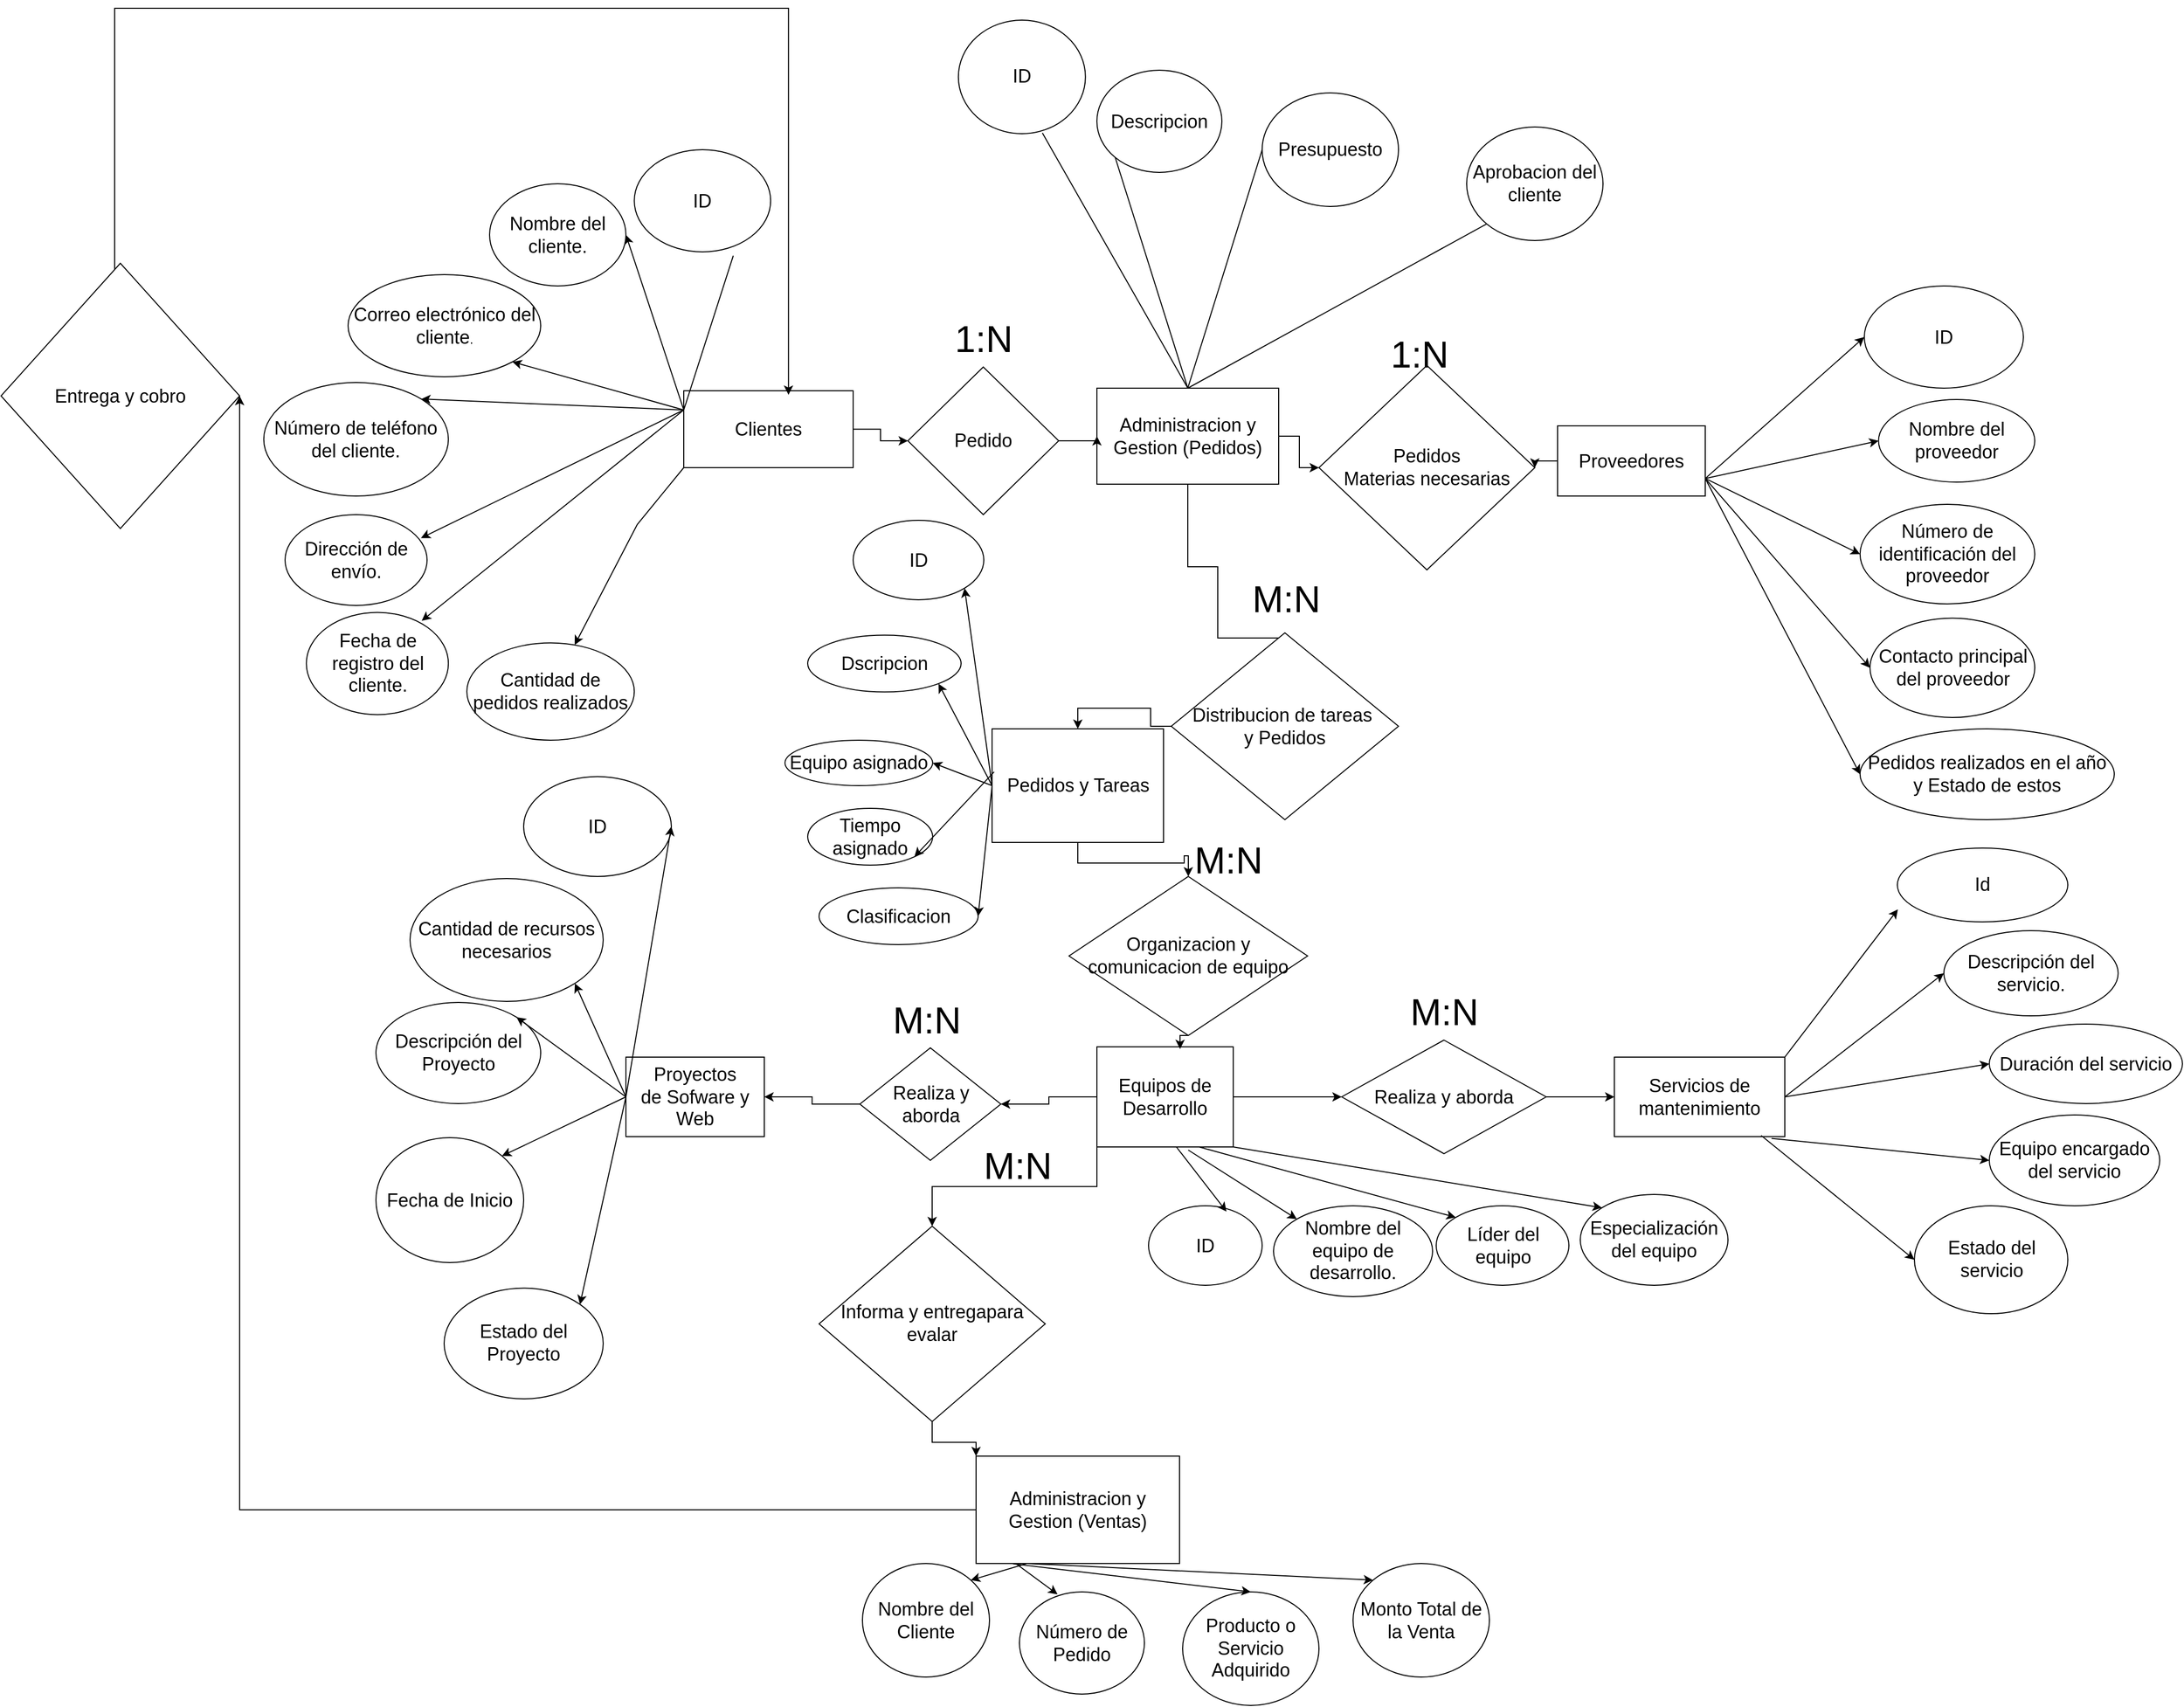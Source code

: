 <mxfile version="22.1.3" type="device">
  <diagram id="R2lEEEUBdFMjLlhIrx00" name="Page-1">
    <mxGraphModel dx="2830" dy="2060" grid="1" gridSize="11" guides="1" tooltips="1" connect="1" arrows="1" fold="1" page="1" pageScale="1" pageWidth="850" pageHeight="1100" math="0" shadow="0" extFonts="Permanent Marker^https://fonts.googleapis.com/css?family=Permanent+Marker">
      <root>
        <mxCell id="0" />
        <mxCell id="1" parent="0" />
        <mxCell id="IIDFsudHjeB52pn_bdNO-26" style="edgeStyle=orthogonalEdgeStyle;rounded=0;orthogonalLoop=1;jettySize=auto;html=1;entryX=0.5;entryY=0;entryDx=0;entryDy=0;" parent="1" source="IIDFsudHjeB52pn_bdNO-183" target="IIDFsudHjeB52pn_bdNO-77" edge="1">
          <mxGeometry relative="1" as="geometry">
            <mxPoint x="609.0" y="153" as="sourcePoint" />
            <mxPoint x="609.0" y="220.0" as="targetPoint" />
          </mxGeometry>
        </mxCell>
        <mxCell id="IIDFsudHjeB52pn_bdNO-66" value="&lt;font style=&quot;border: 0px solid rgb(217, 217, 227); box-sizing: border-box; --tw-border-spacing-x: 0; --tw-border-spacing-y: 0; --tw-translate-x: 0; --tw-translate-y: 0; --tw-rotate: 0; --tw-skew-x: 0; --tw-skew-y: 0; --tw-scale-x: 1; --tw-scale-y: 1; --tw-pan-x: ; --tw-pan-y: ; --tw-pinch-zoom: ; --tw-scroll-snap-strictness: proximity; --tw-gradient-from-position: ; --tw-gradient-via-position: ; --tw-gradient-to-position: ; --tw-ordinal: ; --tw-slashed-zero: ; --tw-numeric-figure: ; --tw-numeric-spacing: ; --tw-numeric-fraction: ; --tw-ring-inset: ; --tw-ring-offset-width: 0px; --tw-ring-offset-color: #fff; --tw-ring-color: rgba(69,89,164,.5); --tw-ring-offset-shadow: 0 0 transparent; --tw-ring-shadow: 0 0 transparent; --tw-shadow: 0 0 transparent; --tw-shadow-colored: 0 0 transparent; --tw-blur: ; --tw-brightness: ; --tw-contrast: ; --tw-grayscale: ; --tw-hue-rotate: ; --tw-invert: ; --tw-saturate: ; --tw-sepia: ; --tw-drop-shadow: ; --tw-backdrop-blur: ; --tw-backdrop-brightness: ; --tw-backdrop-contrast: ; --tw-backdrop-grayscale: ; --tw-backdrop-hue-rotate: ; --tw-backdrop-invert: ; --tw-backdrop-opacity: ; --tw-backdrop-saturate: ; --tw-backdrop-sepia: ; vertical-align: inherit; font-size: 18px;&quot;&gt;Fecha de Inicio&lt;/font&gt;" style="ellipse;whiteSpace=wrap;html=1;" parent="1" vertex="1">
          <mxGeometry x="-198" y="638" width="143" height="121" as="geometry" />
        </mxCell>
        <mxCell id="IIDFsudHjeB52pn_bdNO-69" value="&lt;font style=&quot;border: 0px solid rgb(217, 217, 227); box-sizing: border-box; --tw-border-spacing-x: 0; --tw-border-spacing-y: 0; --tw-translate-x: 0; --tw-translate-y: 0; --tw-rotate: 0; --tw-skew-x: 0; --tw-skew-y: 0; --tw-scale-x: 1; --tw-scale-y: 1; --tw-pan-x: ; --tw-pan-y: ; --tw-pinch-zoom: ; --tw-scroll-snap-strictness: proximity; --tw-gradient-from-position: ; --tw-gradient-via-position: ; --tw-gradient-to-position: ; --tw-ordinal: ; --tw-slashed-zero: ; --tw-numeric-figure: ; --tw-numeric-spacing: ; --tw-numeric-fraction: ; --tw-ring-inset: ; --tw-ring-offset-width: 0px; --tw-ring-offset-color: #fff; --tw-ring-color: rgba(69,89,164,.5); --tw-ring-offset-shadow: 0 0 transparent; --tw-ring-shadow: 0 0 transparent; --tw-shadow: 0 0 transparent; --tw-shadow-colored: 0 0 transparent; --tw-blur: ; --tw-brightness: ; --tw-contrast: ; --tw-grayscale: ; --tw-hue-rotate: ; --tw-invert: ; --tw-saturate: ; --tw-sepia: ; --tw-drop-shadow: ; --tw-backdrop-blur: ; --tw-backdrop-brightness: ; --tw-backdrop-contrast: ; --tw-backdrop-grayscale: ; --tw-backdrop-hue-rotate: ; --tw-backdrop-invert: ; --tw-backdrop-opacity: ; --tw-backdrop-saturate: ; --tw-backdrop-sepia: ; vertical-align: inherit; font-size: 18px;&quot;&gt;Estado del Proyecto&lt;/font&gt;" style="ellipse;whiteSpace=wrap;html=1;" parent="1" vertex="1">
          <mxGeometry x="-132" y="783.75" width="154" height="107.25" as="geometry" />
        </mxCell>
        <mxCell id="IIDFsudHjeB52pn_bdNO-70" value="&lt;font style=&quot;border: 0px solid rgb(217, 217, 227); box-sizing: border-box; --tw-border-spacing-x: 0; --tw-border-spacing-y: 0; --tw-translate-x: 0; --tw-translate-y: 0; --tw-rotate: 0; --tw-skew-x: 0; --tw-skew-y: 0; --tw-scale-x: 1; --tw-scale-y: 1; --tw-pan-x: ; --tw-pan-y: ; --tw-pinch-zoom: ; --tw-scroll-snap-strictness: proximity; --tw-gradient-from-position: ; --tw-gradient-via-position: ; --tw-gradient-to-position: ; --tw-ordinal: ; --tw-slashed-zero: ; --tw-numeric-figure: ; --tw-numeric-spacing: ; --tw-numeric-fraction: ; --tw-ring-inset: ; --tw-ring-offset-width: 0px; --tw-ring-offset-color: #fff; --tw-ring-color: rgba(69,89,164,.5); --tw-ring-offset-shadow: 0 0 transparent; --tw-ring-shadow: 0 0 transparent; --tw-shadow: 0 0 transparent; --tw-shadow-colored: 0 0 transparent; --tw-blur: ; --tw-brightness: ; --tw-contrast: ; --tw-grayscale: ; --tw-hue-rotate: ; --tw-invert: ; --tw-saturate: ; --tw-sepia: ; --tw-drop-shadow: ; --tw-backdrop-blur: ; --tw-backdrop-brightness: ; --tw-backdrop-contrast: ; --tw-backdrop-grayscale: ; --tw-backdrop-hue-rotate: ; --tw-backdrop-invert: ; --tw-backdrop-opacity: ; --tw-backdrop-saturate: ; --tw-backdrop-sepia: ; vertical-align: inherit; font-size: 18px;&quot;&gt;Nombre del Cliente&lt;/font&gt;" style="ellipse;whiteSpace=wrap;html=1;" parent="1" vertex="1">
          <mxGeometry x="273" y="1050.5" width="123" height="110" as="geometry" />
        </mxCell>
        <mxCell id="IIDFsudHjeB52pn_bdNO-190" style="edgeStyle=orthogonalEdgeStyle;rounded=0;orthogonalLoop=1;jettySize=auto;html=1;exitX=0;exitY=1;exitDx=0;exitDy=0;entryX=0.5;entryY=0;entryDx=0;entryDy=0;" parent="1" source="IIDFsudHjeB52pn_bdNO-71" target="IIDFsudHjeB52pn_bdNO-187" edge="1">
          <mxGeometry relative="1" as="geometry" />
        </mxCell>
        <mxCell id="IIDFsudHjeB52pn_bdNO-192" value="" style="edgeStyle=orthogonalEdgeStyle;rounded=0;orthogonalLoop=1;jettySize=auto;html=1;" parent="1" source="IIDFsudHjeB52pn_bdNO-71" target="IIDFsudHjeB52pn_bdNO-186" edge="1">
          <mxGeometry relative="1" as="geometry" />
        </mxCell>
        <mxCell id="IIDFsudHjeB52pn_bdNO-194" style="edgeStyle=orthogonalEdgeStyle;rounded=0;orthogonalLoop=1;jettySize=auto;html=1;exitX=1;exitY=0.5;exitDx=0;exitDy=0;entryX=0;entryY=0.5;entryDx=0;entryDy=0;" parent="1" source="IIDFsudHjeB52pn_bdNO-71" target="IIDFsudHjeB52pn_bdNO-178" edge="1">
          <mxGeometry relative="1" as="geometry" />
        </mxCell>
        <mxCell id="IIDFsudHjeB52pn_bdNO-71" value="&lt;font style=&quot;font-size: 18px;&quot;&gt;Equipos de Desarrollo&lt;/font&gt;" style="rounded=0;whiteSpace=wrap;html=1;" parent="1" vertex="1">
          <mxGeometry x="500" y="550" width="132" height="97" as="geometry" />
        </mxCell>
        <mxCell id="IIDFsudHjeB52pn_bdNO-73" value="&lt;font style=&quot;font-size: 18px;&quot;&gt;Proyectos&lt;br&gt;de Sofware y Web&lt;/font&gt;" style="rounded=0;whiteSpace=wrap;html=1;" parent="1" vertex="1">
          <mxGeometry x="44" y="560" width="134" height="77" as="geometry" />
        </mxCell>
        <mxCell id="IIDFsudHjeB52pn_bdNO-74" value="&lt;font style=&quot;font-size: 18px;&quot;&gt;Servicios de mantenimiento&lt;/font&gt;" style="rounded=0;whiteSpace=wrap;html=1;" parent="1" vertex="1">
          <mxGeometry x="1001" y="560" width="165" height="77" as="geometry" />
        </mxCell>
        <mxCell id="IIDFsudHjeB52pn_bdNO-230" style="edgeStyle=orthogonalEdgeStyle;rounded=0;orthogonalLoop=1;jettySize=auto;html=1;" parent="1" source="IIDFsudHjeB52pn_bdNO-75" target="IIDFsudHjeB52pn_bdNO-229" edge="1">
          <mxGeometry relative="1" as="geometry">
            <Array as="points">
              <mxPoint x="-330" y="999" />
            </Array>
          </mxGeometry>
        </mxCell>
        <mxCell id="IIDFsudHjeB52pn_bdNO-75" value="&lt;font style=&quot;font-size: 18px;&quot;&gt;Administracion y Gestion (Ventas)&lt;/font&gt;" style="rounded=0;whiteSpace=wrap;html=1;" parent="1" vertex="1">
          <mxGeometry x="383" y="946.5" width="197" height="104" as="geometry" />
        </mxCell>
        <mxCell id="IIDFsudHjeB52pn_bdNO-196" style="edgeStyle=orthogonalEdgeStyle;rounded=0;orthogonalLoop=1;jettySize=auto;html=1;exitX=0.5;exitY=1;exitDx=0;exitDy=0;entryX=0.5;entryY=0;entryDx=0;entryDy=0;" parent="1" source="IIDFsudHjeB52pn_bdNO-77" target="IIDFsudHjeB52pn_bdNO-180" edge="1">
          <mxGeometry relative="1" as="geometry" />
        </mxCell>
        <mxCell id="IIDFsudHjeB52pn_bdNO-77" value="&lt;font style=&quot;font-size: 18px;&quot;&gt;Pedidos y Tareas&lt;/font&gt;" style="rounded=0;whiteSpace=wrap;html=1;" parent="1" vertex="1">
          <mxGeometry x="398.5" y="242" width="166" height="110" as="geometry" />
        </mxCell>
        <mxCell id="IIDFsudHjeB52pn_bdNO-185" style="edgeStyle=orthogonalEdgeStyle;rounded=0;orthogonalLoop=1;jettySize=auto;html=1;exitX=0.5;exitY=1;exitDx=0;exitDy=0;entryX=0.5;entryY=0;entryDx=0;entryDy=0;" parent="1" source="IIDFsudHjeB52pn_bdNO-79" target="IIDFsudHjeB52pn_bdNO-183" edge="1">
          <mxGeometry relative="1" as="geometry">
            <mxPoint x="616" y="165" as="targetPoint" />
            <Array as="points">
              <mxPoint x="588" y="85" />
              <mxPoint x="617" y="85" />
              <mxPoint x="617" y="154" />
              <mxPoint x="682" y="154" />
            </Array>
          </mxGeometry>
        </mxCell>
        <mxCell id="IIDFsudHjeB52pn_bdNO-199" style="edgeStyle=orthogonalEdgeStyle;rounded=0;orthogonalLoop=1;jettySize=auto;html=1;exitX=1;exitY=0.5;exitDx=0;exitDy=0;entryX=0;entryY=0.5;entryDx=0;entryDy=0;" parent="1" source="IIDFsudHjeB52pn_bdNO-79" target="IIDFsudHjeB52pn_bdNO-182" edge="1">
          <mxGeometry relative="1" as="geometry" />
        </mxCell>
        <mxCell id="IIDFsudHjeB52pn_bdNO-79" value="&lt;font style=&quot;font-size: 18px;&quot;&gt;Administracion y Gestion&lt;/font&gt;&lt;font style=&quot;font-size: 18px;&quot;&gt;&amp;nbsp;(Pedidos)&lt;/font&gt;" style="rounded=0;whiteSpace=wrap;html=1;" parent="1" vertex="1">
          <mxGeometry x="500" y="-88" width="176" height="93" as="geometry" />
        </mxCell>
        <mxCell id="IIDFsudHjeB52pn_bdNO-201" style="edgeStyle=orthogonalEdgeStyle;rounded=0;orthogonalLoop=1;jettySize=auto;html=1;exitX=1;exitY=0.5;exitDx=0;exitDy=0;entryX=0;entryY=0.5;entryDx=0;entryDy=0;" parent="1" source="IIDFsudHjeB52pn_bdNO-80" target="IIDFsudHjeB52pn_bdNO-181" edge="1">
          <mxGeometry relative="1" as="geometry" />
        </mxCell>
        <mxCell id="IIDFsudHjeB52pn_bdNO-80" value="&lt;span style=&quot;font-size: 18px;&quot;&gt;Clientes&lt;/span&gt;" style="rounded=0;whiteSpace=wrap;html=1;" parent="1" vertex="1">
          <mxGeometry x="100" y="-85.5" width="164" height="74.5" as="geometry" />
        </mxCell>
        <mxCell id="IIDFsudHjeB52pn_bdNO-198" style="edgeStyle=orthogonalEdgeStyle;rounded=0;orthogonalLoop=1;jettySize=auto;html=1;exitX=0;exitY=0.5;exitDx=0;exitDy=0;entryX=1;entryY=0.5;entryDx=0;entryDy=0;" parent="1" source="IIDFsudHjeB52pn_bdNO-81" target="IIDFsudHjeB52pn_bdNO-182" edge="1">
          <mxGeometry relative="1" as="geometry" />
        </mxCell>
        <mxCell id="IIDFsudHjeB52pn_bdNO-81" value="&lt;font style=&quot;font-size: 18px;&quot;&gt;Proveedores&lt;/font&gt;" style="rounded=0;whiteSpace=wrap;html=1;" parent="1" vertex="1">
          <mxGeometry x="946" y="-51.5" width="143" height="68" as="geometry" />
        </mxCell>
        <mxCell id="IIDFsudHjeB52pn_bdNO-82" value="&lt;font style=&quot;border: 0px solid rgb(217, 217, 227); box-sizing: border-box; --tw-border-spacing-x: 0; --tw-border-spacing-y: 0; --tw-translate-x: 0; --tw-translate-y: 0; --tw-rotate: 0; --tw-skew-x: 0; --tw-skew-y: 0; --tw-scale-x: 1; --tw-scale-y: 1; --tw-pan-x: ; --tw-pan-y: ; --tw-pinch-zoom: ; --tw-scroll-snap-strictness: proximity; --tw-gradient-from-position: ; --tw-gradient-via-position: ; --tw-gradient-to-position: ; --tw-ordinal: ; --tw-slashed-zero: ; --tw-numeric-figure: ; --tw-numeric-spacing: ; --tw-numeric-fraction: ; --tw-ring-inset: ; --tw-ring-offset-width: 0px; --tw-ring-offset-color: #fff; --tw-ring-color: rgba(69,89,164,.5); --tw-ring-offset-shadow: 0 0 transparent; --tw-ring-shadow: 0 0 transparent; --tw-shadow: 0 0 transparent; --tw-shadow-colored: 0 0 transparent; --tw-blur: ; --tw-brightness: ; --tw-contrast: ; --tw-grayscale: ; --tw-hue-rotate: ; --tw-invert: ; --tw-saturate: ; --tw-sepia: ; --tw-drop-shadow: ; --tw-backdrop-blur: ; --tw-backdrop-brightness: ; --tw-backdrop-contrast: ; --tw-backdrop-grayscale: ; --tw-backdrop-hue-rotate: ; --tw-backdrop-invert: ; --tw-backdrop-opacity: ; --tw-backdrop-saturate: ; --tw-backdrop-sepia: ; vertical-align: inherit; font-size: 18px;&quot;&gt;Descripción del Proyecto&lt;/font&gt;" style="ellipse;whiteSpace=wrap;html=1;" parent="1" vertex="1">
          <mxGeometry x="-198" y="507" width="159.5" height="98" as="geometry" />
        </mxCell>
        <mxCell id="IIDFsudHjeB52pn_bdNO-83" value="&lt;font style=&quot;font-size: 18px;&quot;&gt;Cantidad de recursos necesarios&lt;/font&gt;" style="ellipse;whiteSpace=wrap;html=1;" parent="1" vertex="1">
          <mxGeometry x="-165" y="387" width="187" height="119" as="geometry" />
        </mxCell>
        <mxCell id="IIDFsudHjeB52pn_bdNO-84" value="&lt;font style=&quot;font-size: 18px;&quot;&gt;ID&lt;/font&gt;" style="ellipse;whiteSpace=wrap;html=1;" parent="1" vertex="1">
          <mxGeometry x="-55" y="288.25" width="143" height="96.75" as="geometry" />
        </mxCell>
        <mxCell id="IIDFsudHjeB52pn_bdNO-85" value="&lt;font style=&quot;border: 0px solid rgb(217, 217, 227); box-sizing: border-box; --tw-border-spacing-x: 0; --tw-border-spacing-y: 0; --tw-translate-x: 0; --tw-translate-y: 0; --tw-rotate: 0; --tw-skew-x: 0; --tw-skew-y: 0; --tw-scale-x: 1; --tw-scale-y: 1; --tw-pan-x: ; --tw-pan-y: ; --tw-pinch-zoom: ; --tw-scroll-snap-strictness: proximity; --tw-gradient-from-position: ; --tw-gradient-via-position: ; --tw-gradient-to-position: ; --tw-ordinal: ; --tw-slashed-zero: ; --tw-numeric-figure: ; --tw-numeric-spacing: ; --tw-numeric-fraction: ; --tw-ring-inset: ; --tw-ring-offset-width: 0px; --tw-ring-offset-color: #fff; --tw-ring-color: rgba(69,89,164,.5); --tw-ring-offset-shadow: 0 0 transparent; --tw-ring-shadow: 0 0 transparent; --tw-shadow: 0 0 transparent; --tw-shadow-colored: 0 0 transparent; --tw-blur: ; --tw-brightness: ; --tw-contrast: ; --tw-grayscale: ; --tw-hue-rotate: ; --tw-invert: ; --tw-saturate: ; --tw-sepia: ; --tw-drop-shadow: ; --tw-backdrop-blur: ; --tw-backdrop-brightness: ; --tw-backdrop-contrast: ; --tw-backdrop-grayscale: ; --tw-backdrop-hue-rotate: ; --tw-backdrop-invert: ; --tw-backdrop-opacity: ; --tw-backdrop-saturate: ; --tw-backdrop-sepia: ; vertical-align: inherit; font-size: 18px;&quot;&gt;Número de Pedido&lt;/font&gt;" style="ellipse;whiteSpace=wrap;html=1;" parent="1" vertex="1">
          <mxGeometry x="425" y="1078" width="121" height="99" as="geometry" />
        </mxCell>
        <mxCell id="IIDFsudHjeB52pn_bdNO-86" value="&lt;font style=&quot;border: 0px solid rgb(217, 217, 227); box-sizing: border-box; --tw-border-spacing-x: 0; --tw-border-spacing-y: 0; --tw-translate-x: 0; --tw-translate-y: 0; --tw-rotate: 0; --tw-skew-x: 0; --tw-skew-y: 0; --tw-scale-x: 1; --tw-scale-y: 1; --tw-pan-x: ; --tw-pan-y: ; --tw-pinch-zoom: ; --tw-scroll-snap-strictness: proximity; --tw-gradient-from-position: ; --tw-gradient-via-position: ; --tw-gradient-to-position: ; --tw-ordinal: ; --tw-slashed-zero: ; --tw-numeric-figure: ; --tw-numeric-spacing: ; --tw-numeric-fraction: ; --tw-ring-inset: ; --tw-ring-offset-width: 0px; --tw-ring-offset-color: #fff; --tw-ring-color: rgba(69,89,164,.5); --tw-ring-offset-shadow: 0 0 transparent; --tw-ring-shadow: 0 0 transparent; --tw-shadow: 0 0 transparent; --tw-shadow-colored: 0 0 transparent; --tw-blur: ; --tw-brightness: ; --tw-contrast: ; --tw-grayscale: ; --tw-hue-rotate: ; --tw-invert: ; --tw-saturate: ; --tw-sepia: ; --tw-drop-shadow: ; --tw-backdrop-blur: ; --tw-backdrop-brightness: ; --tw-backdrop-contrast: ; --tw-backdrop-grayscale: ; --tw-backdrop-hue-rotate: ; --tw-backdrop-invert: ; --tw-backdrop-opacity: ; --tw-backdrop-saturate: ; --tw-backdrop-sepia: ; vertical-align: inherit; font-size: 18px;&quot;&gt;Producto o Servicio Adquirido&lt;/font&gt;" style="ellipse;whiteSpace=wrap;html=1;" parent="1" vertex="1">
          <mxGeometry x="583" y="1078" width="132" height="110" as="geometry" />
        </mxCell>
        <mxCell id="IIDFsudHjeB52pn_bdNO-87" value="&lt;font style=&quot;border: 0px solid rgb(217, 217, 227); box-sizing: border-box; --tw-border-spacing-x: 0; --tw-border-spacing-y: 0; --tw-translate-x: 0; --tw-translate-y: 0; --tw-rotate: 0; --tw-skew-x: 0; --tw-skew-y: 0; --tw-scale-x: 1; --tw-scale-y: 1; --tw-pan-x: ; --tw-pan-y: ; --tw-pinch-zoom: ; --tw-scroll-snap-strictness: proximity; --tw-gradient-from-position: ; --tw-gradient-via-position: ; --tw-gradient-to-position: ; --tw-ordinal: ; --tw-slashed-zero: ; --tw-numeric-figure: ; --tw-numeric-spacing: ; --tw-numeric-fraction: ; --tw-ring-inset: ; --tw-ring-offset-width: 0px; --tw-ring-offset-color: #fff; --tw-ring-color: rgba(69,89,164,.5); --tw-ring-offset-shadow: 0 0 transparent; --tw-ring-shadow: 0 0 transparent; --tw-shadow: 0 0 transparent; --tw-shadow-colored: 0 0 transparent; --tw-blur: ; --tw-brightness: ; --tw-contrast: ; --tw-grayscale: ; --tw-hue-rotate: ; --tw-invert: ; --tw-saturate: ; --tw-sepia: ; --tw-drop-shadow: ; --tw-backdrop-blur: ; --tw-backdrop-brightness: ; --tw-backdrop-contrast: ; --tw-backdrop-grayscale: ; --tw-backdrop-hue-rotate: ; --tw-backdrop-invert: ; --tw-backdrop-opacity: ; --tw-backdrop-saturate: ; --tw-backdrop-sepia: ; vertical-align: inherit; font-size: 18px;&quot;&gt;Monto Total de la Venta&lt;/font&gt;" style="ellipse;whiteSpace=wrap;html=1;" parent="1" vertex="1">
          <mxGeometry x="748" y="1050.5" width="132" height="110" as="geometry" />
        </mxCell>
        <mxCell id="IIDFsudHjeB52pn_bdNO-88" value="&lt;font style=&quot;font-size: 18px;&quot;&gt;Equipo encargado del servicio&lt;/font&gt;" style="ellipse;whiteSpace=wrap;html=1;" parent="1" vertex="1">
          <mxGeometry x="1364" y="616" width="165" height="88" as="geometry" />
        </mxCell>
        <mxCell id="IIDFsudHjeB52pn_bdNO-89" value="&lt;font style=&quot;font-size: 18px;&quot;&gt;Estado del servicio&lt;/font&gt;" style="ellipse;whiteSpace=wrap;html=1;" parent="1" vertex="1">
          <mxGeometry x="1291.5" y="704" width="148.5" height="104.5" as="geometry" />
        </mxCell>
        <mxCell id="IIDFsudHjeB52pn_bdNO-90" value="&lt;font style=&quot;font-size: 18px;&quot;&gt;Duración del servicio&lt;/font&gt;" style="ellipse;whiteSpace=wrap;html=1;" parent="1" vertex="1">
          <mxGeometry x="1364" y="528" width="187" height="77" as="geometry" />
        </mxCell>
        <mxCell id="IIDFsudHjeB52pn_bdNO-91" value="&lt;font style=&quot;font-size: 18px;&quot;&gt;Descripción del servicio.&lt;/font&gt;" style="ellipse;whiteSpace=wrap;html=1;" parent="1" vertex="1">
          <mxGeometry x="1320" y="437.5" width="168.75" height="82.5" as="geometry" />
        </mxCell>
        <mxCell id="IIDFsudHjeB52pn_bdNO-92" value="&lt;font style=&quot;font-size: 18px;&quot;&gt;Id&lt;/font&gt;" style="ellipse;whiteSpace=wrap;html=1;" parent="1" vertex="1">
          <mxGeometry x="1275" y="357.5" width="165" height="71.5" as="geometry" />
        </mxCell>
        <mxCell id="IIDFsudHjeB52pn_bdNO-94" value="&lt;font style=&quot;font-size: 18px;&quot;&gt;Pedidos realizados en el año y Estado de estos&lt;/font&gt;" style="ellipse;whiteSpace=wrap;html=1;" parent="1" vertex="1">
          <mxGeometry x="1238.87" y="242" width="246.13" height="88" as="geometry" />
        </mxCell>
        <mxCell id="IIDFsudHjeB52pn_bdNO-95" value="&lt;font style=&quot;font-size: 18px;&quot;&gt;Número de identificación del proveedor&lt;/font&gt;" style="ellipse;whiteSpace=wrap;html=1;" parent="1" vertex="1">
          <mxGeometry x="1238.87" y="24.5" width="169.13" height="96.5" as="geometry" />
        </mxCell>
        <mxCell id="IIDFsudHjeB52pn_bdNO-96" value="&lt;font style=&quot;font-size: 18px;&quot;&gt;Nombre del proveedor&lt;/font&gt;" style="ellipse;whiteSpace=wrap;html=1;" parent="1" vertex="1">
          <mxGeometry x="1256.75" y="-77" width="151.25" height="80" as="geometry" />
        </mxCell>
        <mxCell id="IIDFsudHjeB52pn_bdNO-97" value="&lt;font style=&quot;font-size: 18px;&quot;&gt;ID&lt;/font&gt;" style="ellipse;whiteSpace=wrap;html=1;" parent="1" vertex="1">
          <mxGeometry x="1243" y="-187" width="154" height="99" as="geometry" />
        </mxCell>
        <mxCell id="IIDFsudHjeB52pn_bdNO-98" value="&lt;font style=&quot;font-size: 18px;&quot;&gt;Dirección de envío.&lt;/font&gt;" style="ellipse;whiteSpace=wrap;html=1;" parent="1" vertex="1">
          <mxGeometry x="-286" y="34.5" width="137.5" height="88" as="geometry" />
        </mxCell>
        <mxCell id="IIDFsudHjeB52pn_bdNO-99" value="&lt;font style=&quot;font-size: 18px;&quot;&gt;Fecha de registro del cliente.&lt;/font&gt;" style="ellipse;whiteSpace=wrap;html=1;" parent="1" vertex="1">
          <mxGeometry x="-265.38" y="129.25" width="137.5" height="99" as="geometry" />
        </mxCell>
        <mxCell id="IIDFsudHjeB52pn_bdNO-100" value="&lt;font style=&quot;font-size: 18px;&quot;&gt;Número de teléfono del cliente.&lt;/font&gt;" style="ellipse;whiteSpace=wrap;html=1;" parent="1" vertex="1">
          <mxGeometry x="-306.63" y="-93.5" width="178.75" height="110" as="geometry" />
        </mxCell>
        <mxCell id="IIDFsudHjeB52pn_bdNO-101" value="&lt;font style=&quot;font-size: 18px;&quot;&gt;Correo electrónico del cliente&lt;/font&gt;." style="ellipse;whiteSpace=wrap;html=1;" parent="1" vertex="1">
          <mxGeometry x="-225" y="-198" width="186.5" height="99" as="geometry" />
        </mxCell>
        <mxCell id="IIDFsudHjeB52pn_bdNO-102" value="&lt;font style=&quot;font-size: 18px;&quot;&gt;Nombre del cliente.&lt;/font&gt;" style="ellipse;whiteSpace=wrap;html=1;" parent="1" vertex="1">
          <mxGeometry x="-88" y="-286" width="132" height="99" as="geometry" />
        </mxCell>
        <mxCell id="IIDFsudHjeB52pn_bdNO-103" value="&lt;font style=&quot;font-size: 18px;&quot;&gt;Tiempo asignado&lt;/font&gt;" style="ellipse;whiteSpace=wrap;html=1;" parent="1" vertex="1">
          <mxGeometry x="220" y="319" width="121" height="55" as="geometry" />
        </mxCell>
        <mxCell id="IIDFsudHjeB52pn_bdNO-104" value="&lt;font style=&quot;font-size: 18px;&quot;&gt;Clasificacion&lt;/font&gt;" style="ellipse;whiteSpace=wrap;html=1;" parent="1" vertex="1">
          <mxGeometry x="231" y="396" width="154" height="55" as="geometry" />
        </mxCell>
        <mxCell id="IIDFsudHjeB52pn_bdNO-105" value="&lt;font style=&quot;font-size: 18px;&quot;&gt;Equipo asignado&lt;/font&gt;" style="ellipse;whiteSpace=wrap;html=1;" parent="1" vertex="1">
          <mxGeometry x="198" y="253" width="143" height="44" as="geometry" />
        </mxCell>
        <mxCell id="IIDFsudHjeB52pn_bdNO-106" value="&lt;font style=&quot;font-size: 18px;&quot;&gt;Dscripcion&lt;/font&gt;" style="ellipse;whiteSpace=wrap;html=1;" parent="1" vertex="1">
          <mxGeometry x="220" y="151.25" width="148.5" height="55" as="geometry" />
        </mxCell>
        <mxCell id="IIDFsudHjeB52pn_bdNO-107" value="&lt;font style=&quot;font-size: 18px;&quot;&gt;ID&lt;/font&gt;" style="ellipse;whiteSpace=wrap;html=1;" parent="1" vertex="1">
          <mxGeometry x="264" y="40" width="126.5" height="77" as="geometry" />
        </mxCell>
        <mxCell id="IIDFsudHjeB52pn_bdNO-108" value="&lt;font style=&quot;font-size: 18px;&quot;&gt;ID&lt;/font&gt;" style="ellipse;whiteSpace=wrap;html=1;" parent="1" vertex="1">
          <mxGeometry x="550" y="704" width="110" height="77" as="geometry" />
        </mxCell>
        <mxCell id="IIDFsudHjeB52pn_bdNO-109" value="&lt;font style=&quot;font-size: 18px;&quot;&gt;Nombre del equipo de desarrollo.&lt;/font&gt;" style="ellipse;whiteSpace=wrap;html=1;" parent="1" vertex="1">
          <mxGeometry x="671" y="704" width="154" height="88" as="geometry" />
        </mxCell>
        <mxCell id="IIDFsudHjeB52pn_bdNO-110" value="&lt;font style=&quot;font-size: 18px;&quot;&gt;Líder del equipo&lt;/font&gt;" style="ellipse;whiteSpace=wrap;html=1;" parent="1" vertex="1">
          <mxGeometry x="828.5" y="704" width="128.5" height="77" as="geometry" />
        </mxCell>
        <mxCell id="IIDFsudHjeB52pn_bdNO-111" value="&lt;font style=&quot;font-size: 18px;&quot;&gt;Especialización del equipo&lt;/font&gt;" style="ellipse;whiteSpace=wrap;html=1;" parent="1" vertex="1">
          <mxGeometry x="968" y="693" width="143" height="88" as="geometry" />
        </mxCell>
        <mxCell id="IIDFsudHjeB52pn_bdNO-118" value="" style="endArrow=classic;html=1;rounded=0;exitX=0.67;exitY=1.031;exitDx=0;exitDy=0;exitPerimeter=0;entryX=0;entryY=0;entryDx=0;entryDy=0;" parent="1" source="IIDFsudHjeB52pn_bdNO-71" target="IIDFsudHjeB52pn_bdNO-109" edge="1">
          <mxGeometry width="50" height="50" relative="1" as="geometry">
            <mxPoint x="605" y="677" as="sourcePoint" />
            <mxPoint x="715" y="594" as="targetPoint" />
          </mxGeometry>
        </mxCell>
        <mxCell id="IIDFsudHjeB52pn_bdNO-119" value="" style="endArrow=classic;html=1;rounded=0;exitX=0.583;exitY=1;exitDx=0;exitDy=0;exitPerimeter=0;entryX=0.686;entryY=0.073;entryDx=0;entryDy=0;entryPerimeter=0;" parent="1" source="IIDFsudHjeB52pn_bdNO-71" target="IIDFsudHjeB52pn_bdNO-108" edge="1">
          <mxGeometry width="50" height="50" relative="1" as="geometry">
            <mxPoint x="671" y="575" as="sourcePoint" />
            <mxPoint x="660" y="638" as="targetPoint" />
            <Array as="points" />
          </mxGeometry>
        </mxCell>
        <mxCell id="IIDFsudHjeB52pn_bdNO-124" value="" style="endArrow=classic;html=1;rounded=0;entryX=0;entryY=0;entryDx=0;entryDy=0;exitX=0.75;exitY=1;exitDx=0;exitDy=0;" parent="1" source="IIDFsudHjeB52pn_bdNO-71" target="IIDFsudHjeB52pn_bdNO-110" edge="1">
          <mxGeometry width="50" height="50" relative="1" as="geometry">
            <mxPoint x="748" y="611" as="sourcePoint" />
            <mxPoint x="798" y="561" as="targetPoint" />
          </mxGeometry>
        </mxCell>
        <mxCell id="IIDFsudHjeB52pn_bdNO-125" value="" style="endArrow=classic;html=1;rounded=0;entryX=0;entryY=0;entryDx=0;entryDy=0;exitX=1;exitY=1;exitDx=0;exitDy=0;" parent="1" source="IIDFsudHjeB52pn_bdNO-71" target="IIDFsudHjeB52pn_bdNO-111" edge="1">
          <mxGeometry width="50" height="50" relative="1" as="geometry">
            <mxPoint x="800" y="611.5" as="sourcePoint" />
            <mxPoint x="850" y="561.5" as="targetPoint" />
          </mxGeometry>
        </mxCell>
        <mxCell id="IIDFsudHjeB52pn_bdNO-126" value="" style="endArrow=classic;html=1;rounded=0;entryX=0;entryY=0.5;entryDx=0;entryDy=0;exitX=1;exitY=0.5;exitDx=0;exitDy=0;" parent="1" source="IIDFsudHjeB52pn_bdNO-74" target="IIDFsudHjeB52pn_bdNO-91" edge="1">
          <mxGeometry width="50" height="50" relative="1" as="geometry">
            <mxPoint x="1088.5" y="490" as="sourcePoint" />
            <mxPoint x="1138.5" y="440" as="targetPoint" />
          </mxGeometry>
        </mxCell>
        <mxCell id="IIDFsudHjeB52pn_bdNO-127" value="" style="endArrow=classic;html=1;rounded=0;entryX=0.003;entryY=0.83;entryDx=0;entryDy=0;entryPerimeter=0;exitX=1;exitY=0;exitDx=0;exitDy=0;" parent="1" source="IIDFsudHjeB52pn_bdNO-74" target="IIDFsudHjeB52pn_bdNO-92" edge="1">
          <mxGeometry width="50" height="50" relative="1" as="geometry">
            <mxPoint x="1056" y="490" as="sourcePoint" />
            <mxPoint x="1106" y="440" as="targetPoint" />
          </mxGeometry>
        </mxCell>
        <mxCell id="IIDFsudHjeB52pn_bdNO-128" value="" style="endArrow=classic;html=1;rounded=0;entryX=0;entryY=0.5;entryDx=0;entryDy=0;exitX=1;exitY=0.5;exitDx=0;exitDy=0;" parent="1" source="IIDFsudHjeB52pn_bdNO-74" target="IIDFsudHjeB52pn_bdNO-90" edge="1">
          <mxGeometry width="50" height="50" relative="1" as="geometry">
            <mxPoint x="1089" y="529.5" as="sourcePoint" />
            <mxPoint x="1139" y="479.5" as="targetPoint" />
          </mxGeometry>
        </mxCell>
        <mxCell id="IIDFsudHjeB52pn_bdNO-129" value="" style="endArrow=classic;html=1;rounded=0;exitX=0.922;exitY=1.022;exitDx=0;exitDy=0;exitPerimeter=0;entryX=0;entryY=0.5;entryDx=0;entryDy=0;" parent="1" source="IIDFsudHjeB52pn_bdNO-74" target="IIDFsudHjeB52pn_bdNO-88" edge="1">
          <mxGeometry width="50" height="50" relative="1" as="geometry">
            <mxPoint x="1061" y="584.5" as="sourcePoint" />
            <mxPoint x="1133" y="550" as="targetPoint" />
          </mxGeometry>
        </mxCell>
        <mxCell id="IIDFsudHjeB52pn_bdNO-130" value="" style="endArrow=classic;html=1;rounded=0;exitX=0.861;exitY=0.985;exitDx=0;exitDy=0;exitPerimeter=0;entryX=0;entryY=0.5;entryDx=0;entryDy=0;" parent="1" source="IIDFsudHjeB52pn_bdNO-74" target="IIDFsudHjeB52pn_bdNO-89" edge="1">
          <mxGeometry width="50" height="50" relative="1" as="geometry">
            <mxPoint x="1087" y="541" as="sourcePoint" />
            <mxPoint x="1144" y="561" as="targetPoint" />
          </mxGeometry>
        </mxCell>
        <mxCell id="IIDFsudHjeB52pn_bdNO-131" value="" style="endArrow=classic;html=1;rounded=0;entryX=0;entryY=0.5;entryDx=0;entryDy=0;exitX=1;exitY=0.75;exitDx=0;exitDy=0;" parent="1" source="IIDFsudHjeB52pn_bdNO-81" target="IIDFsudHjeB52pn_bdNO-97" edge="1">
          <mxGeometry width="50" height="50" relative="1" as="geometry">
            <mxPoint x="1034" y="77" as="sourcePoint" />
            <mxPoint x="1089" y="22" as="targetPoint" />
          </mxGeometry>
        </mxCell>
        <mxCell id="IIDFsudHjeB52pn_bdNO-132" value="" style="endArrow=classic;html=1;rounded=0;entryX=0;entryY=0.5;entryDx=0;entryDy=0;exitX=1;exitY=0.75;exitDx=0;exitDy=0;" parent="1" source="IIDFsudHjeB52pn_bdNO-81" target="IIDFsudHjeB52pn_bdNO-96" edge="1">
          <mxGeometry width="50" height="50" relative="1" as="geometry">
            <mxPoint x="1050" y="83" as="sourcePoint" />
            <mxPoint x="1122" y="28" as="targetPoint" />
          </mxGeometry>
        </mxCell>
        <mxCell id="IIDFsudHjeB52pn_bdNO-133" value="" style="endArrow=classic;html=1;rounded=0;entryX=0;entryY=0.5;entryDx=0;entryDy=0;exitX=1;exitY=0.75;exitDx=0;exitDy=0;" parent="1" source="IIDFsudHjeB52pn_bdNO-81" target="IIDFsudHjeB52pn_bdNO-95" edge="1">
          <mxGeometry width="50" height="50" relative="1" as="geometry">
            <mxPoint x="1045" y="93" as="sourcePoint" />
            <mxPoint x="1122" y="93" as="targetPoint" />
          </mxGeometry>
        </mxCell>
        <mxCell id="IIDFsudHjeB52pn_bdNO-137" value="" style="endArrow=classic;html=1;rounded=0;entryX=0;entryY=0.5;entryDx=0;entryDy=0;exitX=1;exitY=0.75;exitDx=0;exitDy=0;" parent="1" source="IIDFsudHjeB52pn_bdNO-81" target="IIDFsudHjeB52pn_bdNO-93" edge="1">
          <mxGeometry width="50" height="50" relative="1" as="geometry">
            <mxPoint x="1045" y="110" as="sourcePoint" />
            <mxPoint x="1128" y="215" as="targetPoint" />
          </mxGeometry>
        </mxCell>
        <mxCell id="IIDFsudHjeB52pn_bdNO-93" value="&lt;font style=&quot;font-size: 18px;&quot;&gt;Contacto principal del proveedor&lt;/font&gt;" style="ellipse;whiteSpace=wrap;html=1;" parent="1" vertex="1">
          <mxGeometry x="1248.5" y="134.75" width="159.5" height="96.25" as="geometry" />
        </mxCell>
        <mxCell id="IIDFsudHjeB52pn_bdNO-138" value="" style="endArrow=classic;html=1;rounded=0;entryX=0;entryY=0.5;entryDx=0;entryDy=0;exitX=1;exitY=0.75;exitDx=0;exitDy=0;" parent="1" source="IIDFsudHjeB52pn_bdNO-81" target="IIDFsudHjeB52pn_bdNO-94" edge="1">
          <mxGeometry width="50" height="50" relative="1" as="geometry">
            <mxPoint x="1034" y="145.5" as="sourcePoint" />
            <mxPoint x="1117" y="272.5" as="targetPoint" />
          </mxGeometry>
        </mxCell>
        <mxCell id="IIDFsudHjeB52pn_bdNO-139" value="" style="endArrow=classic;html=1;rounded=0;entryX=1;entryY=0.5;entryDx=0;entryDy=0;exitX=0;exitY=0.25;exitDx=0;exitDy=0;" parent="1" source="IIDFsudHjeB52pn_bdNO-80" target="IIDFsudHjeB52pn_bdNO-102" edge="1">
          <mxGeometry width="50" height="50" relative="1" as="geometry">
            <mxPoint x="198" y="17" as="sourcePoint" />
            <mxPoint x="248" y="-33" as="targetPoint" />
          </mxGeometry>
        </mxCell>
        <mxCell id="IIDFsudHjeB52pn_bdNO-140" value="" style="endArrow=classic;html=1;rounded=0;entryX=1;entryY=1;entryDx=0;entryDy=0;exitX=0;exitY=0.25;exitDx=0;exitDy=0;" parent="1" source="IIDFsudHjeB52pn_bdNO-80" target="IIDFsudHjeB52pn_bdNO-101" edge="1">
          <mxGeometry width="50" height="50" relative="1" as="geometry">
            <mxPoint x="198" y="33" as="sourcePoint" />
            <mxPoint x="132" y="17.5" as="targetPoint" />
          </mxGeometry>
        </mxCell>
        <mxCell id="IIDFsudHjeB52pn_bdNO-142" value="" style="endArrow=classic;html=1;rounded=0;entryX=1;entryY=0;entryDx=0;entryDy=0;exitX=0;exitY=0.25;exitDx=0;exitDy=0;" parent="1" source="IIDFsudHjeB52pn_bdNO-80" target="IIDFsudHjeB52pn_bdNO-100" edge="1">
          <mxGeometry width="50" height="50" relative="1" as="geometry">
            <mxPoint x="214.5" y="65" as="sourcePoint" />
            <mxPoint x="148.5" y="49.5" as="targetPoint" />
          </mxGeometry>
        </mxCell>
        <mxCell id="IIDFsudHjeB52pn_bdNO-143" value="" style="endArrow=classic;html=1;rounded=0;entryX=0.957;entryY=0.258;entryDx=0;entryDy=0;exitX=0;exitY=0.25;exitDx=0;exitDy=0;entryPerimeter=0;" parent="1" source="IIDFsudHjeB52pn_bdNO-80" target="IIDFsudHjeB52pn_bdNO-98" edge="1">
          <mxGeometry width="50" height="50" relative="1" as="geometry">
            <mxPoint x="209" y="104.5" as="sourcePoint" />
            <mxPoint x="136" y="128.5" as="targetPoint" />
          </mxGeometry>
        </mxCell>
        <mxCell id="IIDFsudHjeB52pn_bdNO-144" value="" style="endArrow=classic;html=1;rounded=0;entryX=0.812;entryY=0.082;entryDx=0;entryDy=0;exitX=0;exitY=0.25;exitDx=0;exitDy=0;entryPerimeter=0;" parent="1" source="IIDFsudHjeB52pn_bdNO-80" target="IIDFsudHjeB52pn_bdNO-99" edge="1">
          <mxGeometry width="50" height="50" relative="1" as="geometry">
            <mxPoint x="207" y="99" as="sourcePoint" />
            <mxPoint x="143" y="186" as="targetPoint" />
          </mxGeometry>
        </mxCell>
        <mxCell id="IIDFsudHjeB52pn_bdNO-160" value="" style="endArrow=classic;html=1;rounded=0;exitX=0.012;exitY=0.379;exitDx=0;exitDy=0;entryX=1;entryY=1;entryDx=0;entryDy=0;exitPerimeter=0;" parent="1" source="IIDFsudHjeB52pn_bdNO-77" target="IIDFsudHjeB52pn_bdNO-103" edge="1">
          <mxGeometry width="50" height="50" relative="1" as="geometry">
            <mxPoint x="551.5" y="311.5" as="sourcePoint" />
            <mxPoint x="473" y="330" as="targetPoint" />
          </mxGeometry>
        </mxCell>
        <mxCell id="IIDFsudHjeB52pn_bdNO-161" value="" style="endArrow=classic;html=1;rounded=0;exitX=0;exitY=0.5;exitDx=0;exitDy=0;entryX=1;entryY=0.5;entryDx=0;entryDy=0;" parent="1" source="IIDFsudHjeB52pn_bdNO-77" target="IIDFsudHjeB52pn_bdNO-104" edge="1">
          <mxGeometry width="50" height="50" relative="1" as="geometry">
            <mxPoint x="559" y="341.25" as="sourcePoint" />
            <mxPoint x="478.5" y="384.75" as="targetPoint" />
          </mxGeometry>
        </mxCell>
        <mxCell id="IIDFsudHjeB52pn_bdNO-162" value="" style="endArrow=classic;html=1;rounded=0;exitX=0;exitY=0.5;exitDx=0;exitDy=0;entryX=1;entryY=0.5;entryDx=0;entryDy=0;" parent="1" source="IIDFsudHjeB52pn_bdNO-77" target="IIDFsudHjeB52pn_bdNO-105" edge="1">
          <mxGeometry width="50" height="50" relative="1" as="geometry">
            <mxPoint x="549" y="187" as="sourcePoint" />
            <mxPoint x="484" y="281" as="targetPoint" />
          </mxGeometry>
        </mxCell>
        <mxCell id="IIDFsudHjeB52pn_bdNO-163" value="" style="endArrow=classic;html=1;rounded=0;exitX=0;exitY=0.5;exitDx=0;exitDy=0;entryX=1;entryY=1;entryDx=0;entryDy=0;" parent="1" source="IIDFsudHjeB52pn_bdNO-77" target="IIDFsudHjeB52pn_bdNO-106" edge="1">
          <mxGeometry width="50" height="50" relative="1" as="geometry">
            <mxPoint x="538.5" y="253" as="sourcePoint" />
            <mxPoint x="473.5" y="226" as="targetPoint" />
          </mxGeometry>
        </mxCell>
        <mxCell id="IIDFsudHjeB52pn_bdNO-164" value="" style="endArrow=classic;html=1;rounded=0;exitX=0;exitY=0.5;exitDx=0;exitDy=0;entryX=1;entryY=1;entryDx=0;entryDy=0;" parent="1" source="IIDFsudHjeB52pn_bdNO-77" target="IIDFsudHjeB52pn_bdNO-107" edge="1">
          <mxGeometry width="50" height="50" relative="1" as="geometry">
            <mxPoint x="556" y="244.5" as="sourcePoint" />
            <mxPoint x="473" y="170.5" as="targetPoint" />
          </mxGeometry>
        </mxCell>
        <mxCell id="IIDFsudHjeB52pn_bdNO-165" value="" style="endArrow=classic;html=1;rounded=0;entryX=1;entryY=0.5;entryDx=0;entryDy=0;exitX=0;exitY=0.5;exitDx=0;exitDy=0;" parent="1" source="IIDFsudHjeB52pn_bdNO-73" target="IIDFsudHjeB52pn_bdNO-84" edge="1">
          <mxGeometry width="50" height="50" relative="1" as="geometry">
            <mxPoint x="148.5" y="440.5" as="sourcePoint" />
            <mxPoint x="198.5" y="390.5" as="targetPoint" />
          </mxGeometry>
        </mxCell>
        <mxCell id="IIDFsudHjeB52pn_bdNO-166" value="" style="endArrow=classic;html=1;rounded=0;entryX=1;entryY=1;entryDx=0;entryDy=0;exitX=0;exitY=0.5;exitDx=0;exitDy=0;" parent="1" source="IIDFsudHjeB52pn_bdNO-73" target="IIDFsudHjeB52pn_bdNO-83" edge="1">
          <mxGeometry width="50" height="50" relative="1" as="geometry">
            <mxPoint x="185" y="484" as="sourcePoint" />
            <mxPoint x="121" y="452.5" as="targetPoint" />
          </mxGeometry>
        </mxCell>
        <mxCell id="IIDFsudHjeB52pn_bdNO-167" value="" style="endArrow=classic;html=1;rounded=0;entryX=1;entryY=0;entryDx=0;entryDy=0;exitX=0;exitY=0.5;exitDx=0;exitDy=0;" parent="1" source="IIDFsudHjeB52pn_bdNO-73" target="IIDFsudHjeB52pn_bdNO-82" edge="1">
          <mxGeometry width="50" height="50" relative="1" as="geometry">
            <mxPoint x="209" y="530" as="sourcePoint" />
            <mxPoint x="132" y="517" as="targetPoint" />
          </mxGeometry>
        </mxCell>
        <mxCell id="IIDFsudHjeB52pn_bdNO-168" value="" style="endArrow=classic;html=1;rounded=0;entryX=1;entryY=0;entryDx=0;entryDy=0;exitX=0;exitY=0.5;exitDx=0;exitDy=0;" parent="1" source="IIDFsudHjeB52pn_bdNO-73" target="IIDFsudHjeB52pn_bdNO-66" edge="1">
          <mxGeometry width="50" height="50" relative="1" as="geometry">
            <mxPoint x="187" y="484" as="sourcePoint" />
            <mxPoint x="132" y="541" as="targetPoint" />
          </mxGeometry>
        </mxCell>
        <mxCell id="IIDFsudHjeB52pn_bdNO-169" value="" style="endArrow=classic;html=1;rounded=0;entryX=1;entryY=0;entryDx=0;entryDy=0;exitX=0;exitY=0.5;exitDx=0;exitDy=0;" parent="1" source="IIDFsudHjeB52pn_bdNO-73" target="IIDFsudHjeB52pn_bdNO-69" edge="1">
          <mxGeometry width="50" height="50" relative="1" as="geometry">
            <mxPoint x="197.5" y="545.5" as="sourcePoint" />
            <mxPoint x="126.5" y="620.5" as="targetPoint" />
          </mxGeometry>
        </mxCell>
        <mxCell id="IIDFsudHjeB52pn_bdNO-170" value="" style="endArrow=classic;html=1;rounded=0;entryX=0.305;entryY=0.024;entryDx=0;entryDy=0;entryPerimeter=0;exitX=0.195;exitY=1;exitDx=0;exitDy=0;exitPerimeter=0;" parent="1" source="IIDFsudHjeB52pn_bdNO-75" target="IIDFsudHjeB52pn_bdNO-85" edge="1">
          <mxGeometry width="50" height="50" relative="1" as="geometry">
            <mxPoint x="528" y="990" as="sourcePoint" />
            <mxPoint x="459.5" y="902" as="targetPoint" />
          </mxGeometry>
        </mxCell>
        <mxCell id="IIDFsudHjeB52pn_bdNO-171" value="" style="endArrow=classic;html=1;rounded=0;entryX=1;entryY=0;entryDx=0;entryDy=0;exitX=0.25;exitY=1;exitDx=0;exitDy=0;" parent="1" source="IIDFsudHjeB52pn_bdNO-75" target="IIDFsudHjeB52pn_bdNO-70" edge="1">
          <mxGeometry width="50" height="50" relative="1" as="geometry">
            <mxPoint x="533" y="940" as="sourcePoint" />
            <mxPoint x="397.5" y="979" as="targetPoint" />
          </mxGeometry>
        </mxCell>
        <mxCell id="IIDFsudHjeB52pn_bdNO-172" value="" style="endArrow=classic;html=1;rounded=0;entryX=0.5;entryY=0;entryDx=0;entryDy=0;exitX=0.181;exitY=1.003;exitDx=0;exitDy=0;exitPerimeter=0;" parent="1" source="IIDFsudHjeB52pn_bdNO-75" target="IIDFsudHjeB52pn_bdNO-86" edge="1">
          <mxGeometry width="50" height="50" relative="1" as="geometry">
            <mxPoint x="566" y="974" as="sourcePoint" />
            <mxPoint x="616" y="924" as="targetPoint" />
          </mxGeometry>
        </mxCell>
        <mxCell id="IIDFsudHjeB52pn_bdNO-173" value="" style="endArrow=classic;html=1;rounded=0;entryX=0;entryY=0;entryDx=0;entryDy=0;exitX=0.25;exitY=1;exitDx=0;exitDy=0;" parent="1" source="IIDFsudHjeB52pn_bdNO-75" target="IIDFsudHjeB52pn_bdNO-87" edge="1">
          <mxGeometry width="50" height="50" relative="1" as="geometry">
            <mxPoint x="583" y="946" as="sourcePoint" />
            <mxPoint x="646" y="985" as="targetPoint" />
          </mxGeometry>
        </mxCell>
        <mxCell id="IIDFsudHjeB52pn_bdNO-195" style="edgeStyle=orthogonalEdgeStyle;rounded=0;orthogonalLoop=1;jettySize=auto;html=1;exitX=1;exitY=0.5;exitDx=0;exitDy=0;entryX=0;entryY=0.5;entryDx=0;entryDy=0;" parent="1" source="IIDFsudHjeB52pn_bdNO-178" target="IIDFsudHjeB52pn_bdNO-74" edge="1">
          <mxGeometry relative="1" as="geometry" />
        </mxCell>
        <mxCell id="IIDFsudHjeB52pn_bdNO-178" value="&lt;span style=&quot;font-size: 18px;&quot;&gt;Realiza y aborda&lt;/span&gt;" style="shape=rhombus;perimeter=rhombusPerimeter;whiteSpace=wrap;html=1;align=center;" parent="1" vertex="1">
          <mxGeometry x="737" y="543.5" width="198" height="110" as="geometry" />
        </mxCell>
        <mxCell id="IIDFsudHjeB52pn_bdNO-180" value="&lt;span style=&quot;font-size: 18px;&quot;&gt;Organizacion y comunicacion de equipo&lt;/span&gt;" style="shape=rhombus;perimeter=rhombusPerimeter;whiteSpace=wrap;html=1;align=center;" parent="1" vertex="1">
          <mxGeometry x="473" y="385" width="231" height="154" as="geometry" />
        </mxCell>
        <mxCell id="IIDFsudHjeB52pn_bdNO-202" style="edgeStyle=orthogonalEdgeStyle;rounded=0;orthogonalLoop=1;jettySize=auto;html=1;exitX=1;exitY=0.5;exitDx=0;exitDy=0;entryX=0;entryY=0.5;entryDx=0;entryDy=0;" parent="1" source="IIDFsudHjeB52pn_bdNO-181" target="IIDFsudHjeB52pn_bdNO-79" edge="1">
          <mxGeometry relative="1" as="geometry" />
        </mxCell>
        <mxCell id="IIDFsudHjeB52pn_bdNO-181" value="&lt;font style=&quot;font-size: 18px;&quot;&gt;Pedido&lt;/font&gt;" style="shape=rhombus;perimeter=rhombusPerimeter;whiteSpace=wrap;html=1;align=center;" parent="1" vertex="1">
          <mxGeometry x="317" y="-108.5" width="146" height="143" as="geometry" />
        </mxCell>
        <mxCell id="IIDFsudHjeB52pn_bdNO-182" value="&lt;font style=&quot;font-size: 18px;&quot;&gt;Pedidos&lt;br&gt;Materias necesarias&lt;br&gt;&lt;/font&gt;" style="shape=rhombus;perimeter=rhombusPerimeter;whiteSpace=wrap;html=1;align=center;" parent="1" vertex="1">
          <mxGeometry x="715" y="-110" width="209" height="198" as="geometry" />
        </mxCell>
        <mxCell id="IIDFsudHjeB52pn_bdNO-183" value="&lt;font style=&quot;font-size: 18px;&quot;&gt;Distribucion de tareas&amp;nbsp;&lt;br&gt;y Pedidos&lt;br&gt;&lt;/font&gt;" style="shape=rhombus;perimeter=rhombusPerimeter;whiteSpace=wrap;html=1;align=center;" parent="1" vertex="1">
          <mxGeometry x="572" y="149" width="220" height="181" as="geometry" />
        </mxCell>
        <mxCell id="IIDFsudHjeB52pn_bdNO-193" value="" style="edgeStyle=orthogonalEdgeStyle;rounded=0;orthogonalLoop=1;jettySize=auto;html=1;" parent="1" source="IIDFsudHjeB52pn_bdNO-186" target="IIDFsudHjeB52pn_bdNO-73" edge="1">
          <mxGeometry relative="1" as="geometry" />
        </mxCell>
        <mxCell id="IIDFsudHjeB52pn_bdNO-186" value="&lt;font style=&quot;font-size: 18px;&quot;&gt;Realiza y aborda&lt;/font&gt;" style="shape=rhombus;perimeter=rhombusPerimeter;whiteSpace=wrap;html=1;align=center;" parent="1" vertex="1">
          <mxGeometry x="270.5" y="551" width="136.5" height="109" as="geometry" />
        </mxCell>
        <mxCell id="IIDFsudHjeB52pn_bdNO-191" style="edgeStyle=orthogonalEdgeStyle;rounded=0;orthogonalLoop=1;jettySize=auto;html=1;exitX=0.5;exitY=1;exitDx=0;exitDy=0;entryX=0;entryY=0;entryDx=0;entryDy=0;" parent="1" source="IIDFsudHjeB52pn_bdNO-187" target="IIDFsudHjeB52pn_bdNO-75" edge="1">
          <mxGeometry relative="1" as="geometry" />
        </mxCell>
        <mxCell id="IIDFsudHjeB52pn_bdNO-187" value="&lt;span style=&quot;font-size: 18px;&quot;&gt;Informa y entregapara evalar&lt;br&gt;&lt;/span&gt;" style="shape=rhombus;perimeter=rhombusPerimeter;whiteSpace=wrap;html=1;align=center;" parent="1" vertex="1">
          <mxGeometry x="231" y="723.75" width="219" height="189.25" as="geometry" />
        </mxCell>
        <mxCell id="IIDFsudHjeB52pn_bdNO-197" style="edgeStyle=orthogonalEdgeStyle;rounded=0;orthogonalLoop=1;jettySize=auto;html=1;exitX=0.5;exitY=1;exitDx=0;exitDy=0;entryX=0.61;entryY=0.022;entryDx=0;entryDy=0;entryPerimeter=0;" parent="1" source="IIDFsudHjeB52pn_bdNO-180" target="IIDFsudHjeB52pn_bdNO-71" edge="1">
          <mxGeometry relative="1" as="geometry" />
        </mxCell>
        <mxCell id="IIDFsudHjeB52pn_bdNO-200" style="edgeStyle=orthogonalEdgeStyle;rounded=0;orthogonalLoop=1;jettySize=auto;html=1;exitX=0.5;exitY=1;exitDx=0;exitDy=0;" parent="1" source="IIDFsudHjeB52pn_bdNO-80" target="IIDFsudHjeB52pn_bdNO-80" edge="1">
          <mxGeometry relative="1" as="geometry" />
        </mxCell>
        <mxCell id="IIDFsudHjeB52pn_bdNO-204" value="" style="endArrow=classic;html=1;rounded=0;exitX=0;exitY=1;exitDx=0;exitDy=0;" parent="1" source="IIDFsudHjeB52pn_bdNO-80" target="IIDFsudHjeB52pn_bdNO-205" edge="1">
          <mxGeometry width="50" height="50" relative="1" as="geometry">
            <mxPoint x="111" y="-56" as="sourcePoint" />
            <mxPoint x="-77" y="148" as="targetPoint" />
            <Array as="points">
              <mxPoint x="55" y="44" />
            </Array>
          </mxGeometry>
        </mxCell>
        <mxCell id="IIDFsudHjeB52pn_bdNO-205" value="&lt;font style=&quot;font-size: 18px;&quot;&gt;Cantidad de pedidos realizados&lt;/font&gt;" style="ellipse;whiteSpace=wrap;html=1;align=center;" parent="1" vertex="1">
          <mxGeometry x="-110" y="158.75" width="162.12" height="94.25" as="geometry" />
        </mxCell>
        <mxCell id="IIDFsudHjeB52pn_bdNO-208" value="&lt;span style=&quot;font-size: 18px;&quot;&gt;ID&lt;/span&gt;" style="ellipse;whiteSpace=wrap;html=1;" parent="1" vertex="1">
          <mxGeometry x="52.12" y="-319" width="132" height="99" as="geometry" />
        </mxCell>
        <mxCell id="IIDFsudHjeB52pn_bdNO-210" value="" style="endArrow=none;html=1;rounded=0;exitX=0.726;exitY=1.037;exitDx=0;exitDy=0;exitPerimeter=0;entryX=0;entryY=0.25;entryDx=0;entryDy=0;" parent="1" source="IIDFsudHjeB52pn_bdNO-208" target="IIDFsudHjeB52pn_bdNO-80" edge="1">
          <mxGeometry relative="1" as="geometry">
            <mxPoint x="176" y="-209" as="sourcePoint" />
            <mxPoint x="336" y="-209" as="targetPoint" />
          </mxGeometry>
        </mxCell>
        <mxCell id="IIDFsudHjeB52pn_bdNO-211" value="&lt;font style=&quot;font-size: 36px;&quot;&gt;1:N&lt;/font&gt;" style="text;html=1;align=center;verticalAlign=middle;resizable=0;points=[];autosize=1;strokeColor=none;fillColor=none;" parent="1" vertex="1">
          <mxGeometry x="351.5" y="-163.5" width="77" height="55" as="geometry" />
        </mxCell>
        <mxCell id="IIDFsudHjeB52pn_bdNO-212" value="&lt;font style=&quot;font-size: 18px;&quot;&gt;ID&lt;/font&gt;" style="ellipse;whiteSpace=wrap;html=1;" parent="1" vertex="1">
          <mxGeometry x="365.9" y="-444.56" width="123" height="110" as="geometry" />
        </mxCell>
        <mxCell id="IIDFsudHjeB52pn_bdNO-213" value="&lt;font style=&quot;font-size: 18px;&quot;&gt;Descripcion&lt;/font&gt;" style="ellipse;whiteSpace=wrap;html=1;" parent="1" vertex="1">
          <mxGeometry x="500" y="-396" width="121" height="99" as="geometry" />
        </mxCell>
        <mxCell id="IIDFsudHjeB52pn_bdNO-214" value="&lt;font style=&quot;font-size: 18px;&quot;&gt;Presupuesto&lt;/font&gt;" style="ellipse;whiteSpace=wrap;html=1;" parent="1" vertex="1">
          <mxGeometry x="660" y="-374" width="132" height="110" as="geometry" />
        </mxCell>
        <mxCell id="IIDFsudHjeB52pn_bdNO-215" value="&lt;font style=&quot;font-size: 18px;&quot;&gt;Aprobacion del cliente&lt;/font&gt;" style="ellipse;whiteSpace=wrap;html=1;" parent="1" vertex="1">
          <mxGeometry x="858" y="-341" width="132" height="110" as="geometry" />
        </mxCell>
        <mxCell id="IIDFsudHjeB52pn_bdNO-216" value="" style="endArrow=none;html=1;rounded=0;exitX=0.661;exitY=0.994;exitDx=0;exitDy=0;exitPerimeter=0;entryX=0.5;entryY=0;entryDx=0;entryDy=0;" parent="1" source="IIDFsudHjeB52pn_bdNO-212" target="IIDFsudHjeB52pn_bdNO-79" edge="1">
          <mxGeometry relative="1" as="geometry">
            <mxPoint x="462" y="-110" as="sourcePoint" />
            <mxPoint x="622" y="-110" as="targetPoint" />
          </mxGeometry>
        </mxCell>
        <mxCell id="IIDFsudHjeB52pn_bdNO-217" value="" style="endArrow=none;html=1;rounded=0;exitX=0;exitY=1;exitDx=0;exitDy=0;entryX=0.5;entryY=0;entryDx=0;entryDy=0;" parent="1" source="IIDFsudHjeB52pn_bdNO-213" target="IIDFsudHjeB52pn_bdNO-79" edge="1">
          <mxGeometry relative="1" as="geometry">
            <mxPoint x="526.5" y="-199" as="sourcePoint" />
            <mxPoint x="683.5" y="-77" as="targetPoint" />
          </mxGeometry>
        </mxCell>
        <mxCell id="IIDFsudHjeB52pn_bdNO-218" value="" style="endArrow=none;html=1;rounded=0;exitX=0;exitY=0.5;exitDx=0;exitDy=0;entryX=0.5;entryY=0;entryDx=0;entryDy=0;" parent="1" source="IIDFsudHjeB52pn_bdNO-214" target="IIDFsudHjeB52pn_bdNO-79" edge="1">
          <mxGeometry relative="1" as="geometry">
            <mxPoint x="660" y="-207" as="sourcePoint" />
            <mxPoint x="729" y="-88" as="targetPoint" />
          </mxGeometry>
        </mxCell>
        <mxCell id="IIDFsudHjeB52pn_bdNO-219" value="" style="endArrow=none;html=1;rounded=0;exitX=0;exitY=1;exitDx=0;exitDy=0;entryX=0.5;entryY=0;entryDx=0;entryDy=0;" parent="1" source="IIDFsudHjeB52pn_bdNO-215" target="IIDFsudHjeB52pn_bdNO-79" edge="1">
          <mxGeometry relative="1" as="geometry">
            <mxPoint x="671" y="-225" as="sourcePoint" />
            <mxPoint x="599" y="-77" as="targetPoint" />
          </mxGeometry>
        </mxCell>
        <mxCell id="IIDFsudHjeB52pn_bdNO-221" value="&lt;font style=&quot;font-size: 36px;&quot;&gt;1:N&lt;/font&gt;" style="text;html=1;align=center;verticalAlign=middle;resizable=0;points=[];autosize=1;strokeColor=none;fillColor=none;" parent="1" vertex="1">
          <mxGeometry x="773" y="-148.5" width="77" height="55" as="geometry" />
        </mxCell>
        <mxCell id="IIDFsudHjeB52pn_bdNO-223" value="&lt;font style=&quot;font-size: 36px;&quot;&gt;M:N&lt;/font&gt;" style="text;html=1;align=center;verticalAlign=middle;resizable=0;points=[];autosize=1;strokeColor=none;fillColor=none;" parent="1" vertex="1">
          <mxGeometry x="638.5" y="88" width="88" height="55" as="geometry" />
        </mxCell>
        <mxCell id="IIDFsudHjeB52pn_bdNO-224" value="&lt;font style=&quot;font-size: 36px;&quot;&gt;M:N&lt;/font&gt;" style="text;html=1;align=center;verticalAlign=middle;resizable=0;points=[];autosize=1;strokeColor=none;fillColor=none;" parent="1" vertex="1">
          <mxGeometry x="583" y="341" width="88" height="55" as="geometry" />
        </mxCell>
        <mxCell id="IIDFsudHjeB52pn_bdNO-225" value="&lt;font style=&quot;font-size: 36px;&quot;&gt;M:N&lt;/font&gt;" style="text;html=1;align=center;verticalAlign=middle;resizable=0;points=[];autosize=1;strokeColor=none;fillColor=none;" parent="1" vertex="1">
          <mxGeometry x="792" y="488.5" width="88" height="55" as="geometry" />
        </mxCell>
        <mxCell id="IIDFsudHjeB52pn_bdNO-226" value="&lt;font style=&quot;font-size: 36px;&quot;&gt;M:N&lt;/font&gt;" style="text;html=1;align=center;verticalAlign=middle;resizable=0;points=[];autosize=1;strokeColor=none;fillColor=none;" parent="1" vertex="1">
          <mxGeometry x="290.5" y="496" width="88" height="55" as="geometry" />
        </mxCell>
        <mxCell id="IIDFsudHjeB52pn_bdNO-227" value="&lt;font style=&quot;font-size: 36px;&quot;&gt;M:N&lt;/font&gt;" style="text;html=1;align=center;verticalAlign=middle;resizable=0;points=[];autosize=1;strokeColor=none;fillColor=none;" parent="1" vertex="1">
          <mxGeometry x="378.5" y="637" width="88" height="55" as="geometry" />
        </mxCell>
        <mxCell id="IIDFsudHjeB52pn_bdNO-231" style="edgeStyle=orthogonalEdgeStyle;rounded=0;orthogonalLoop=1;jettySize=auto;html=1;entryX=0.25;entryY=1;entryDx=0;entryDy=0;exitX=0.5;exitY=0;exitDx=0;exitDy=0;" parent="1" source="IIDFsudHjeB52pn_bdNO-229" edge="1">
          <mxGeometry relative="1" as="geometry">
            <Array as="points">
              <mxPoint x="-445" y="-132" />
              <mxPoint x="-451" y="-132" />
              <mxPoint x="-451" y="-456" />
              <mxPoint x="201" y="-456" />
            </Array>
            <mxPoint x="-451.0" y="420.551" as="sourcePoint" />
            <mxPoint x="201.4" y="-81.56" as="targetPoint" />
          </mxGeometry>
        </mxCell>
        <mxCell id="IIDFsudHjeB52pn_bdNO-229" value="&lt;font style=&quot;font-size: 18px;&quot;&gt;Entrega y cobro&lt;/font&gt;" style="shape=rhombus;perimeter=rhombusPerimeter;whiteSpace=wrap;html=1;align=center;" parent="1" vertex="1">
          <mxGeometry x="-561" y="-209" width="231" height="257" as="geometry" />
        </mxCell>
      </root>
    </mxGraphModel>
  </diagram>
</mxfile>
